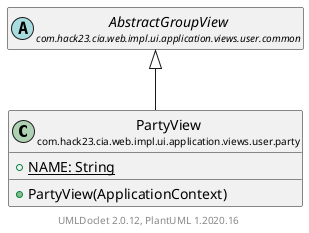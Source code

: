 @startuml
    set namespaceSeparator none
    hide empty fields
    hide empty methods

    class "<size:14>PartyView\n<size:10>com.hack23.cia.web.impl.ui.application.views.user.party" as com.hack23.cia.web.impl.ui.application.views.user.party.PartyView [[PartyView.html]] {
        {static} +NAME: String
        +PartyView(ApplicationContext)
    }

    abstract class "<size:14>AbstractGroupView\n<size:10>com.hack23.cia.web.impl.ui.application.views.user.common" as com.hack23.cia.web.impl.ui.application.views.user.common.AbstractGroupView [[../common/AbstractGroupView.html]]

    com.hack23.cia.web.impl.ui.application.views.user.common.AbstractGroupView <|-- com.hack23.cia.web.impl.ui.application.views.user.party.PartyView

    center footer UMLDoclet 2.0.12, PlantUML 1.2020.16
@enduml
